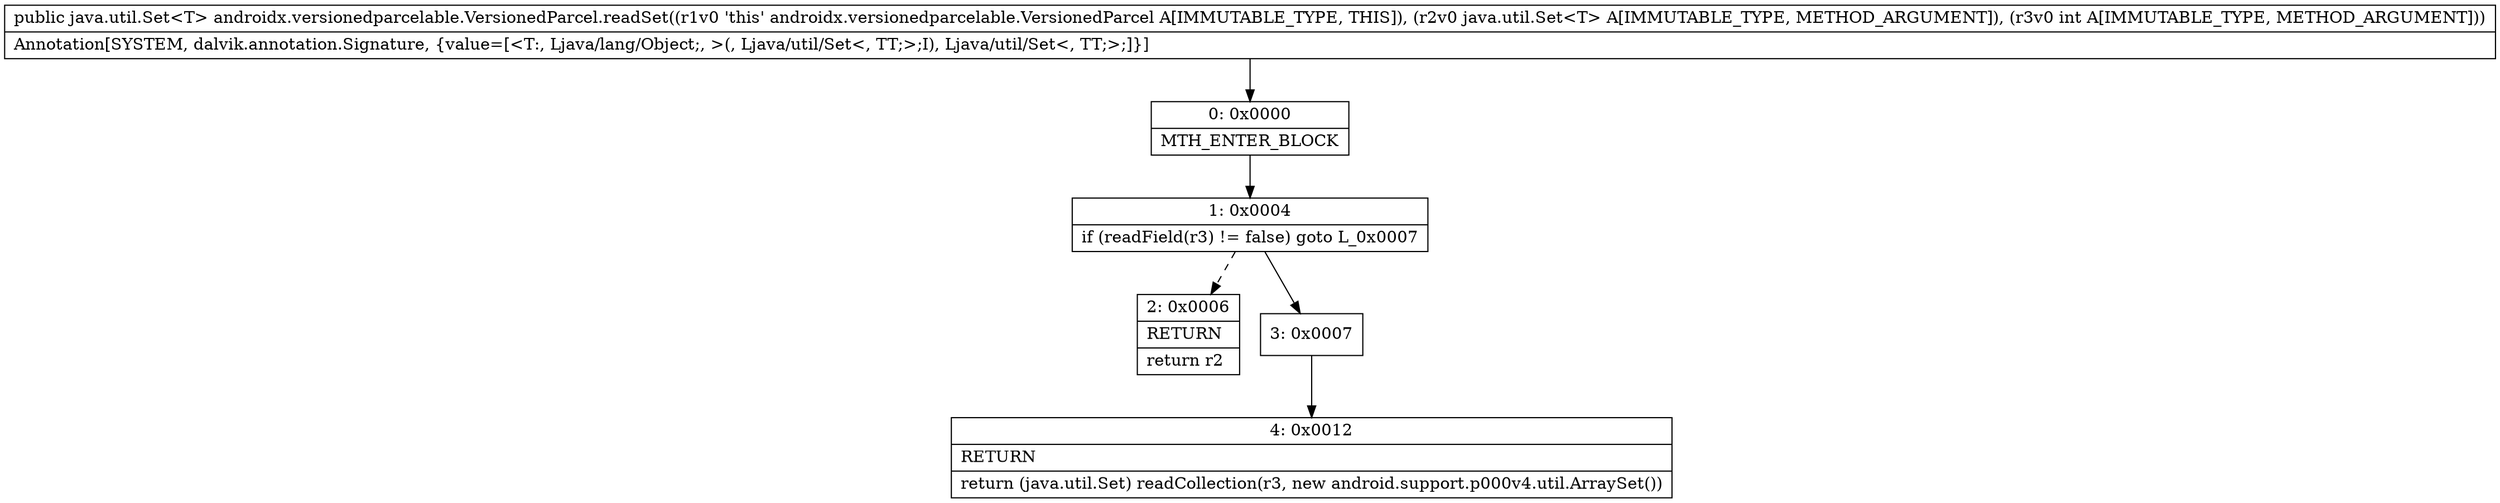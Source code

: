 digraph "CFG forandroidx.versionedparcelable.VersionedParcel.readSet(Ljava\/util\/Set;I)Ljava\/util\/Set;" {
Node_0 [shape=record,label="{0\:\ 0x0000|MTH_ENTER_BLOCK\l}"];
Node_1 [shape=record,label="{1\:\ 0x0004|if (readField(r3) != false) goto L_0x0007\l}"];
Node_2 [shape=record,label="{2\:\ 0x0006|RETURN\l|return r2\l}"];
Node_3 [shape=record,label="{3\:\ 0x0007}"];
Node_4 [shape=record,label="{4\:\ 0x0012|RETURN\l|return (java.util.Set) readCollection(r3, new android.support.p000v4.util.ArraySet())\l}"];
MethodNode[shape=record,label="{public java.util.Set\<T\> androidx.versionedparcelable.VersionedParcel.readSet((r1v0 'this' androidx.versionedparcelable.VersionedParcel A[IMMUTABLE_TYPE, THIS]), (r2v0 java.util.Set\<T\> A[IMMUTABLE_TYPE, METHOD_ARGUMENT]), (r3v0 int A[IMMUTABLE_TYPE, METHOD_ARGUMENT]))  | Annotation[SYSTEM, dalvik.annotation.Signature, \{value=[\<T:, Ljava\/lang\/Object;, \>(, Ljava\/util\/Set\<, TT;\>;I), Ljava\/util\/Set\<, TT;\>;]\}]\l}"];
MethodNode -> Node_0;
Node_0 -> Node_1;
Node_1 -> Node_2[style=dashed];
Node_1 -> Node_3;
Node_3 -> Node_4;
}

